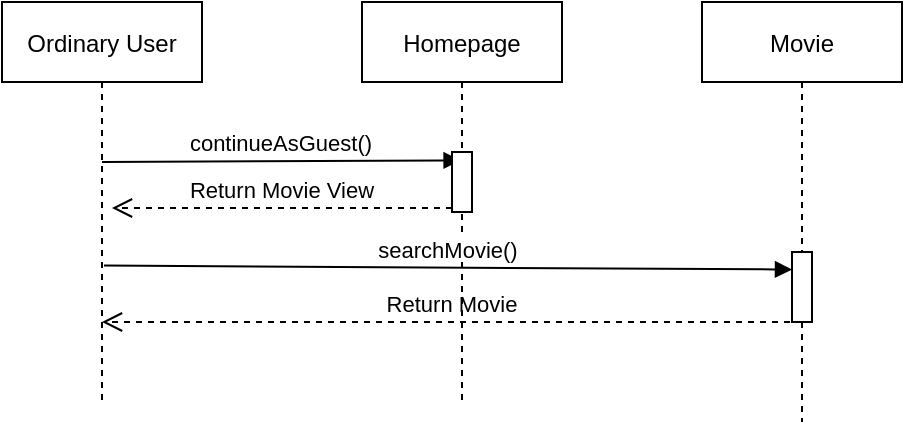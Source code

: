 <mxfile version="20.3.0" type="device"><diagram id="kgpKYQtTHZ0yAKxKKP6v" name="Page-1"><mxGraphModel dx="691" dy="541" grid="1" gridSize="10" guides="1" tooltips="1" connect="1" arrows="1" fold="1" page="1" pageScale="1" pageWidth="850" pageHeight="1100" math="0" shadow="0"><root><mxCell id="0"/><mxCell id="1" parent="0"/><mxCell id="3nuBFxr9cyL0pnOWT2aG-1" value="Ordinary User" style="shape=umlLifeline;perimeter=lifelinePerimeter;container=1;collapsible=0;recursiveResize=0;rounded=0;shadow=0;strokeWidth=1;" parent="1" vertex="1"><mxGeometry x="120" y="80" width="100" height="200" as="geometry"/></mxCell><mxCell id="3nuBFxr9cyL0pnOWT2aG-7" value="Return Movie View" style="verticalAlign=bottom;endArrow=open;dashed=1;endSize=8;exitX=0;exitY=0.95;shadow=0;strokeWidth=1;" parent="1" edge="1"><mxGeometry relative="1" as="geometry"><mxPoint x="175" y="183" as="targetPoint"/><mxPoint x="345" y="183" as="sourcePoint"/></mxGeometry></mxCell><mxCell id="3nuBFxr9cyL0pnOWT2aG-8" value="continueAsGuest()" style="verticalAlign=bottom;endArrow=block;entryX=0.493;entryY=0.396;shadow=0;strokeWidth=1;entryDx=0;entryDy=0;entryPerimeter=0;" parent="1" target="LA5x8j9qCystB0IWsbiG-6" edge="1"><mxGeometry relative="1" as="geometry"><mxPoint x="170" y="160" as="sourcePoint"/><mxPoint x="340" y="160" as="targetPoint"/></mxGeometry></mxCell><mxCell id="LA5x8j9qCystB0IWsbiG-1" value="Movie" style="shape=umlLifeline;perimeter=lifelinePerimeter;container=1;collapsible=0;recursiveResize=0;rounded=0;shadow=0;strokeWidth=1;size=40;" vertex="1" parent="1"><mxGeometry x="470" y="80" width="100" height="210" as="geometry"/></mxCell><mxCell id="LA5x8j9qCystB0IWsbiG-12" value="" style="rounded=0;whiteSpace=wrap;html=1;rotation=-90;" vertex="1" parent="LA5x8j9qCystB0IWsbiG-1"><mxGeometry x="32.5" y="137.5" width="35" height="10" as="geometry"/></mxCell><mxCell id="LA5x8j9qCystB0IWsbiG-14" value="Return Movie" style="verticalAlign=bottom;endArrow=open;dashed=1;endSize=8;exitX=0;exitY=0.95;shadow=0;strokeWidth=1;" edge="1" parent="LA5x8j9qCystB0IWsbiG-1" target="3nuBFxr9cyL0pnOWT2aG-1"><mxGeometry relative="1" as="geometry"><mxPoint x="-120" y="160" as="targetPoint"/><mxPoint x="50" y="160" as="sourcePoint"/></mxGeometry></mxCell><mxCell id="LA5x8j9qCystB0IWsbiG-6" value="Homepage" style="shape=umlLifeline;perimeter=lifelinePerimeter;container=1;collapsible=0;recursiveResize=0;rounded=0;shadow=0;strokeWidth=1;" vertex="1" parent="1"><mxGeometry x="300" y="80" width="100" height="200" as="geometry"/></mxCell><mxCell id="LA5x8j9qCystB0IWsbiG-8" value="" style="rounded=0;whiteSpace=wrap;html=1;rotation=-90;" vertex="1" parent="LA5x8j9qCystB0IWsbiG-6"><mxGeometry x="35" y="85" width="30" height="10" as="geometry"/></mxCell><mxCell id="LA5x8j9qCystB0IWsbiG-13" value="searchMovie()" style="verticalAlign=bottom;endArrow=block;entryX=0.75;entryY=0;shadow=0;strokeWidth=1;entryDx=0;entryDy=0;exitX=0.51;exitY=0.659;exitDx=0;exitDy=0;exitPerimeter=0;" edge="1" parent="1" source="3nuBFxr9cyL0pnOWT2aG-1" target="LA5x8j9qCystB0IWsbiG-12"><mxGeometry relative="1" as="geometry"><mxPoint x="170" y="210" as="sourcePoint"/><mxPoint x="515" y="200" as="targetPoint"/></mxGeometry></mxCell></root></mxGraphModel></diagram></mxfile>
